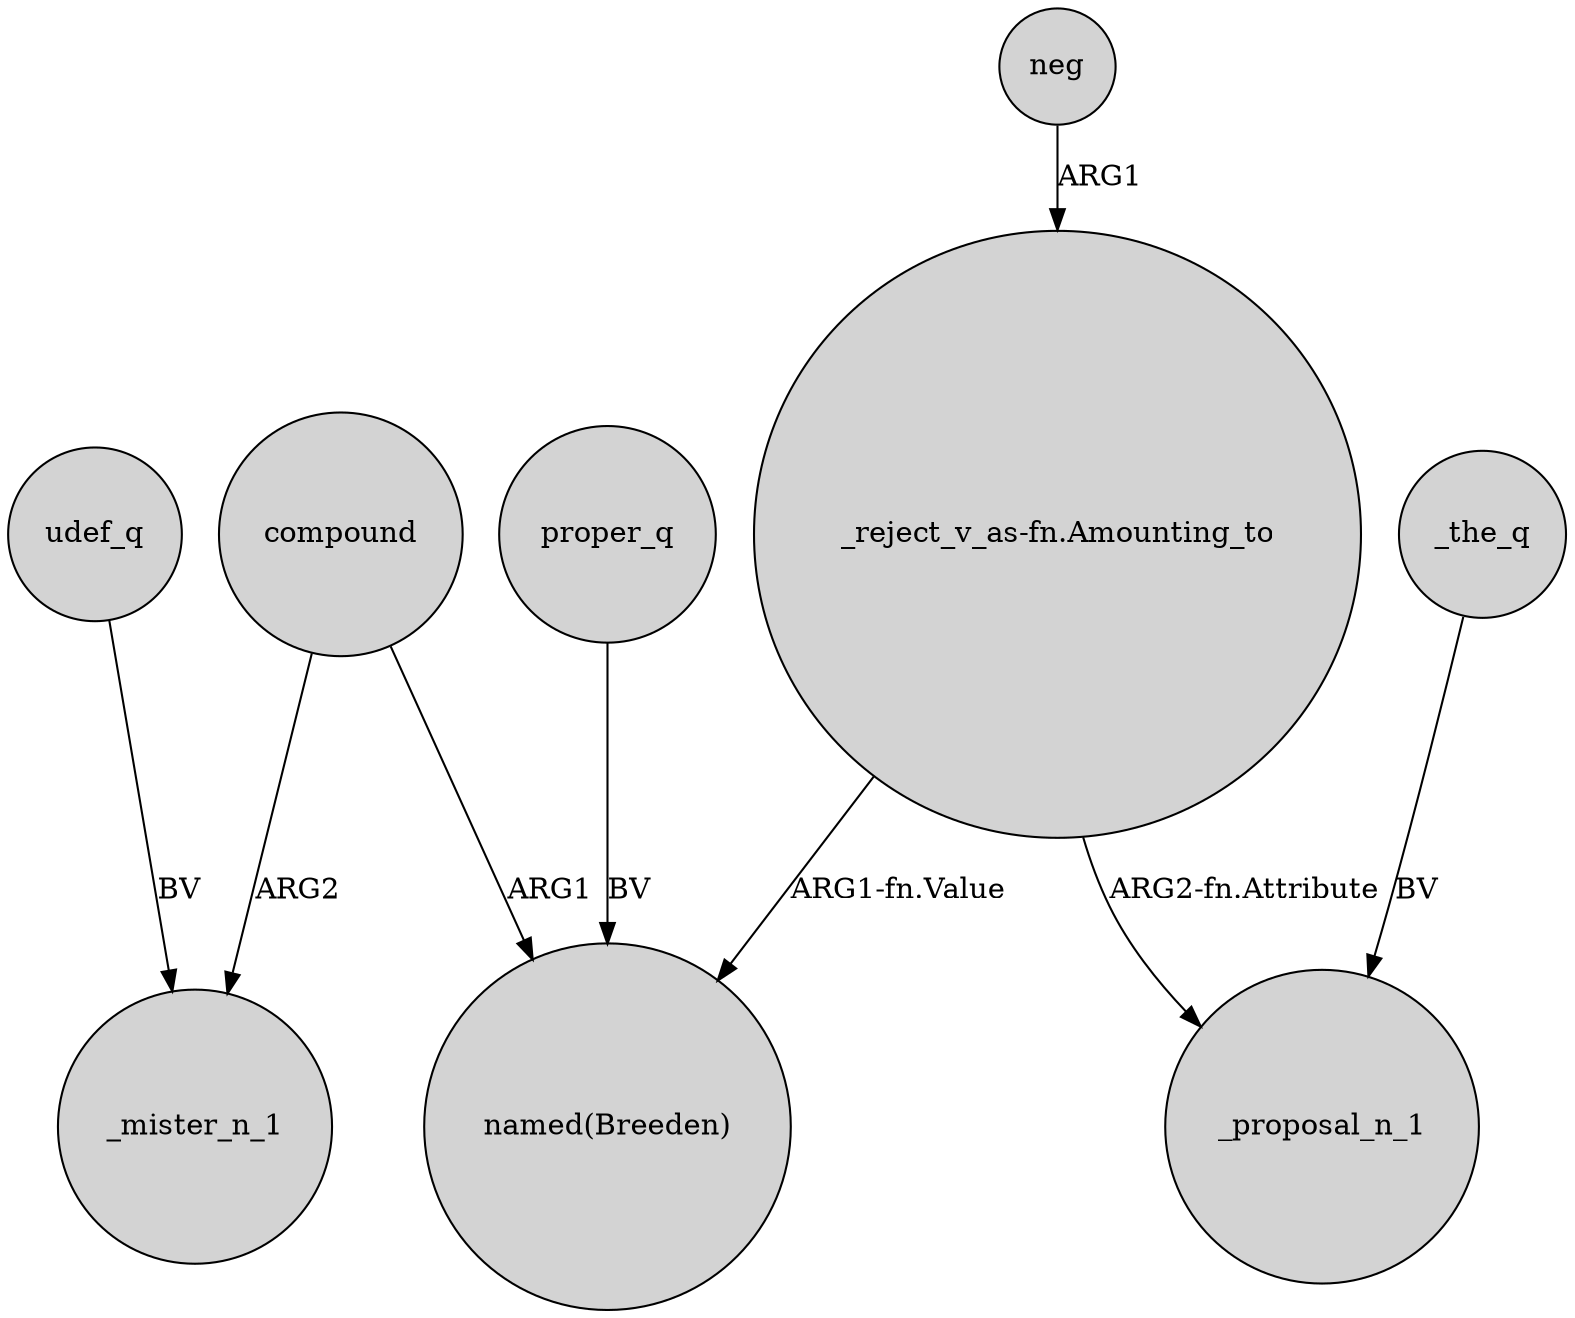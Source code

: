 digraph {
	node [shape=circle style=filled]
	compound -> _mister_n_1 [label=ARG2]
	_the_q -> _proposal_n_1 [label=BV]
	"_reject_v_as-fn.Amounting_to" -> "named(Breeden)" [label="ARG1-fn.Value"]
	neg -> "_reject_v_as-fn.Amounting_to" [label=ARG1]
	udef_q -> _mister_n_1 [label=BV]
	proper_q -> "named(Breeden)" [label=BV]
	"_reject_v_as-fn.Amounting_to" -> _proposal_n_1 [label="ARG2-fn.Attribute"]
	compound -> "named(Breeden)" [label=ARG1]
}
